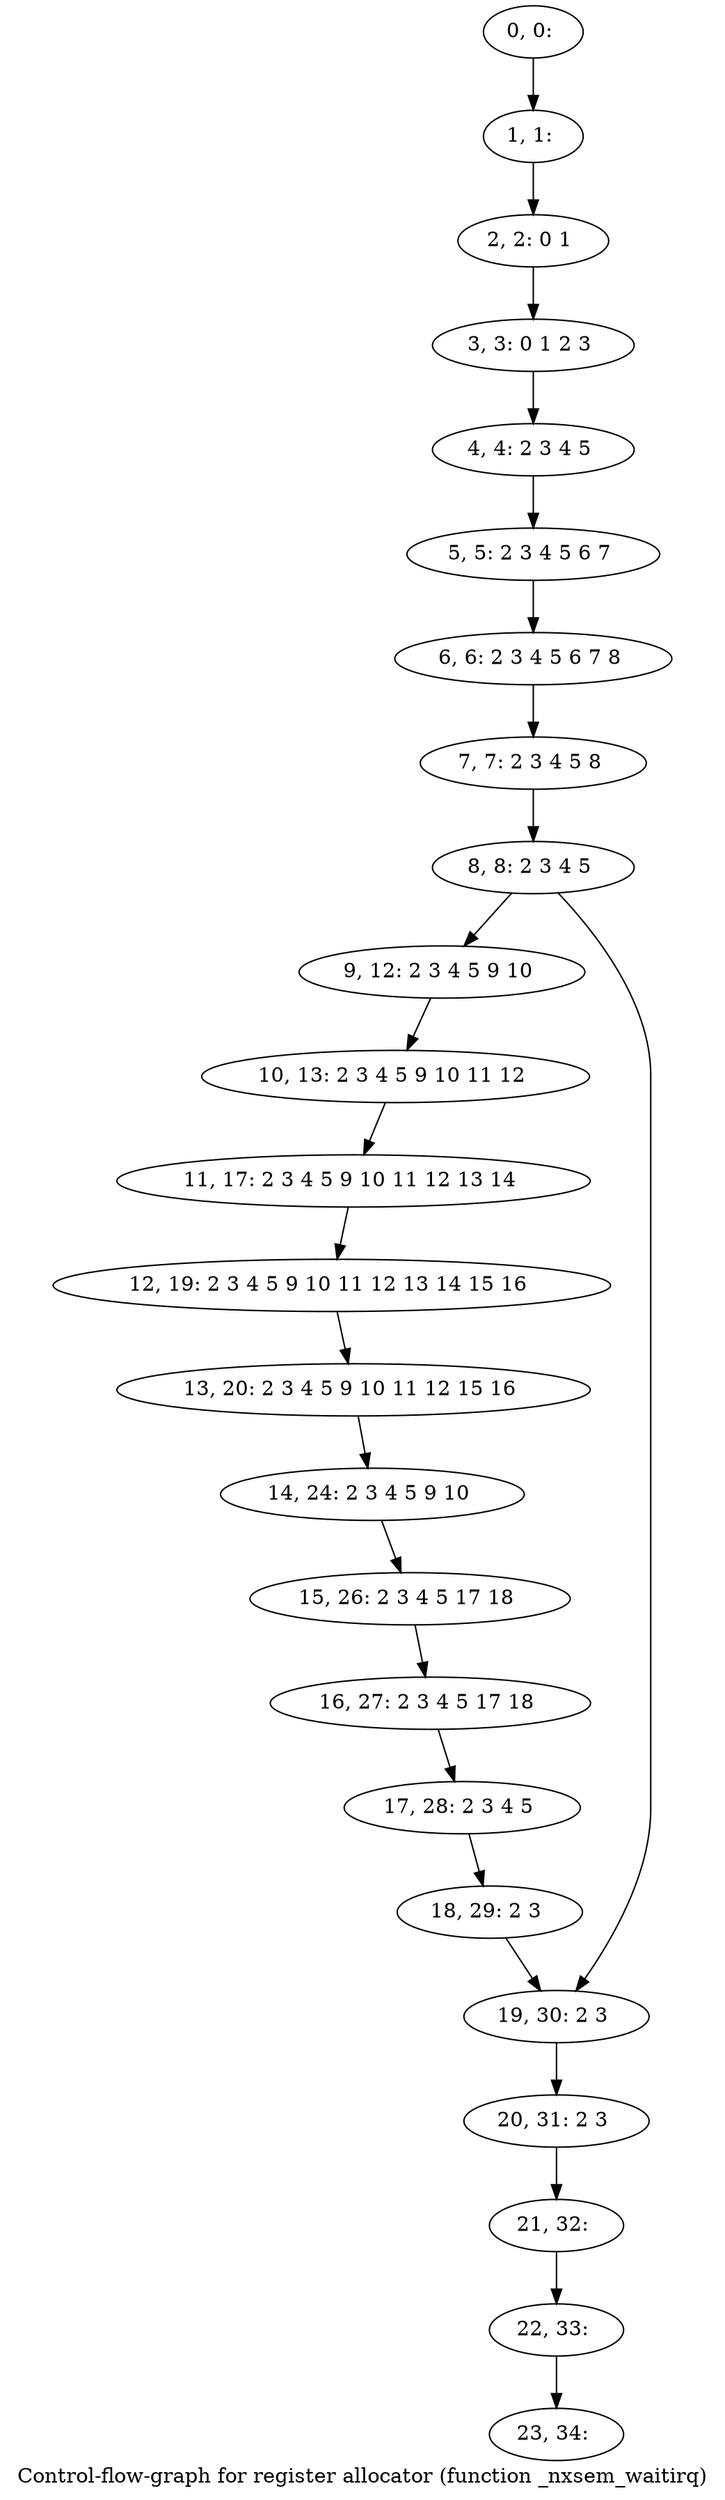 digraph G {
graph [label="Control-flow-graph for register allocator (function _nxsem_waitirq)"]
0[label="0, 0: "];
1[label="1, 1: "];
2[label="2, 2: 0 1 "];
3[label="3, 3: 0 1 2 3 "];
4[label="4, 4: 2 3 4 5 "];
5[label="5, 5: 2 3 4 5 6 7 "];
6[label="6, 6: 2 3 4 5 6 7 8 "];
7[label="7, 7: 2 3 4 5 8 "];
8[label="8, 8: 2 3 4 5 "];
9[label="9, 12: 2 3 4 5 9 10 "];
10[label="10, 13: 2 3 4 5 9 10 11 12 "];
11[label="11, 17: 2 3 4 5 9 10 11 12 13 14 "];
12[label="12, 19: 2 3 4 5 9 10 11 12 13 14 15 16 "];
13[label="13, 20: 2 3 4 5 9 10 11 12 15 16 "];
14[label="14, 24: 2 3 4 5 9 10 "];
15[label="15, 26: 2 3 4 5 17 18 "];
16[label="16, 27: 2 3 4 5 17 18 "];
17[label="17, 28: 2 3 4 5 "];
18[label="18, 29: 2 3 "];
19[label="19, 30: 2 3 "];
20[label="20, 31: 2 3 "];
21[label="21, 32: "];
22[label="22, 33: "];
23[label="23, 34: "];
0->1 ;
1->2 ;
2->3 ;
3->4 ;
4->5 ;
5->6 ;
6->7 ;
7->8 ;
8->9 ;
8->19 ;
9->10 ;
10->11 ;
11->12 ;
12->13 ;
13->14 ;
14->15 ;
15->16 ;
16->17 ;
17->18 ;
18->19 ;
19->20 ;
20->21 ;
21->22 ;
22->23 ;
}
